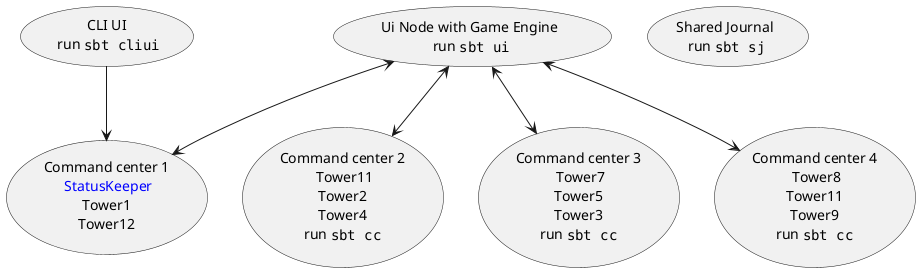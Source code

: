 @startuml

'default
'left to right direction

'skinparam usecase {
'	BackgroundColor DarkSeaGreen
'	BorderColor DarkSlateGray
'	ArrowColor Black
'}

(Ui Node with Game Engine\n run ""sbt ui"") as ui
(CLI UI\n run ""sbt cliui"") as cliui
(Shared Journal\n run ""sbt sj"") as (sj)

(Command center 1\n <color blue>StatusKeeper\nTower1\nTower12) as (cc1)
(Command center 2\n Tower11\nTower2\nTower4\nrun ""sbt cc"") as (cc2)
(Command center 3\n Tower7\nTower5\nTower3\nrun ""sbt cc"") as (cc3)
(Command center 4\n Tower8\nTower11\nTower9\nrun ""sbt cc"") as (cc4)

ui <--> cc1
ui <--> cc2
ui <--> cc3
ui <--> cc4
cliui --> cc1
@enduml